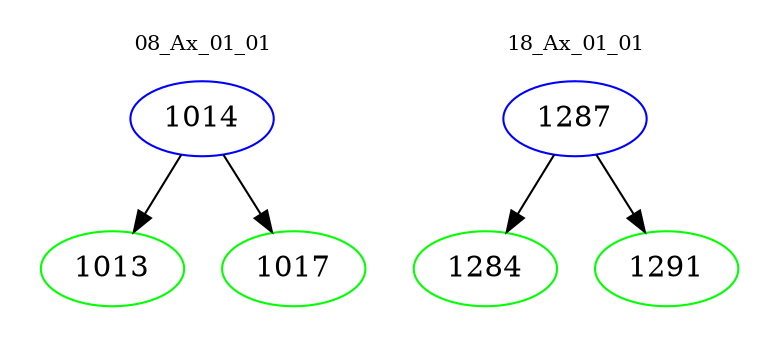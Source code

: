 digraph{
subgraph cluster_0 {
color = white
label = "08_Ax_01_01";
fontsize=10;
T0_1014 [label="1014", color="blue"]
T0_1014 -> T0_1013 [color="black"]
T0_1013 [label="1013", color="green"]
T0_1014 -> T0_1017 [color="black"]
T0_1017 [label="1017", color="green"]
}
subgraph cluster_1 {
color = white
label = "18_Ax_01_01";
fontsize=10;
T1_1287 [label="1287", color="blue"]
T1_1287 -> T1_1284 [color="black"]
T1_1284 [label="1284", color="green"]
T1_1287 -> T1_1291 [color="black"]
T1_1291 [label="1291", color="green"]
}
}
